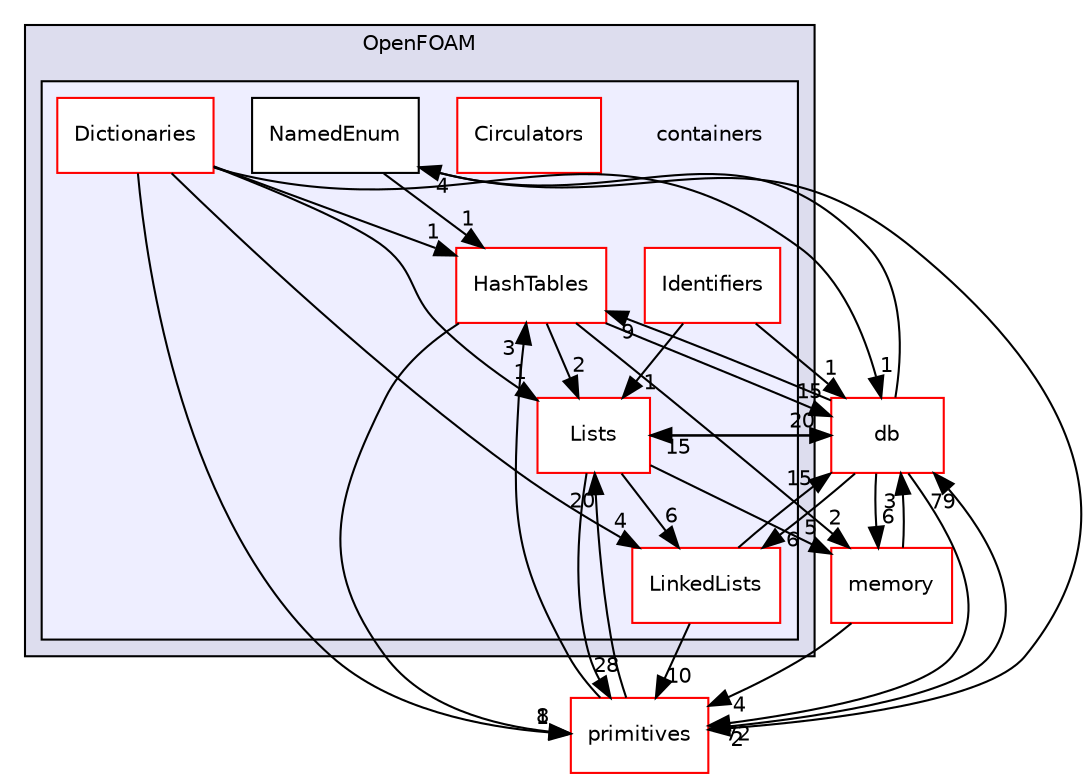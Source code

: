 digraph "src/OpenFOAM/containers" {
  bgcolor=transparent;
  compound=true
  node [ fontsize="10", fontname="Helvetica"];
  edge [ labelfontsize="10", labelfontname="Helvetica"];
  subgraph clusterdir_c5473ff19b20e6ec4dfe5c310b3778a8 {
    graph [ bgcolor="#ddddee", pencolor="black", label="OpenFOAM" fontname="Helvetica", fontsize="10", URL="dir_c5473ff19b20e6ec4dfe5c310b3778a8.html"]
  subgraph clusterdir_19d0872053bde092be81d7fe3f56cbf7 {
    graph [ bgcolor="#eeeeff", pencolor="black", label="" URL="dir_19d0872053bde092be81d7fe3f56cbf7.html"];
    dir_19d0872053bde092be81d7fe3f56cbf7 [shape=plaintext label="containers"];
    dir_95a7e81c1594d83c19708405d7dbc74d [shape=box label="Circulators" color="red" fillcolor="white" style="filled" URL="dir_95a7e81c1594d83c19708405d7dbc74d.html"];
    dir_4f2e58bca614b0b5e09a6a47af6ca3c2 [shape=box label="Dictionaries" color="red" fillcolor="white" style="filled" URL="dir_4f2e58bca614b0b5e09a6a47af6ca3c2.html"];
    dir_46dbcbff8acc0ae94a21b2306d4033de [shape=box label="HashTables" color="red" fillcolor="white" style="filled" URL="dir_46dbcbff8acc0ae94a21b2306d4033de.html"];
    dir_7b02221aae33c3dde3ca692245a81729 [shape=box label="Identifiers" color="red" fillcolor="white" style="filled" URL="dir_7b02221aae33c3dde3ca692245a81729.html"];
    dir_1ceeb2d59d8f320bd70a3a0eeca6c137 [shape=box label="LinkedLists" color="red" fillcolor="white" style="filled" URL="dir_1ceeb2d59d8f320bd70a3a0eeca6c137.html"];
    dir_f87fe3b02e96c330e8a853ff310f1666 [shape=box label="Lists" color="red" fillcolor="white" style="filled" URL="dir_f87fe3b02e96c330e8a853ff310f1666.html"];
    dir_3e6ead7d2846b6967f7dc155cd35bd88 [shape=box label="NamedEnum" color="black" fillcolor="white" style="filled" URL="dir_3e6ead7d2846b6967f7dc155cd35bd88.html"];
  }
  }
  dir_385a22dcc2f7120acb0f1a7a832b3b8d [shape=box label="memory" color="red" URL="dir_385a22dcc2f7120acb0f1a7a832b3b8d.html"];
  dir_63c634f7a7cfd679ac26c67fb30fc32f [shape=box label="db" color="red" URL="dir_63c634f7a7cfd679ac26c67fb30fc32f.html"];
  dir_3e50f45338116b169052b428016851aa [shape=box label="primitives" color="red" URL="dir_3e50f45338116b169052b428016851aa.html"];
  dir_385a22dcc2f7120acb0f1a7a832b3b8d->dir_63c634f7a7cfd679ac26c67fb30fc32f [headlabel="3", labeldistance=1.5 headhref="dir_002222_001954.html"];
  dir_385a22dcc2f7120acb0f1a7a832b3b8d->dir_3e50f45338116b169052b428016851aa [headlabel="4", labeldistance=1.5 headhref="dir_002222_002326.html"];
  dir_46dbcbff8acc0ae94a21b2306d4033de->dir_385a22dcc2f7120acb0f1a7a832b3b8d [headlabel="2", labeldistance=1.5 headhref="dir_001915_002222.html"];
  dir_46dbcbff8acc0ae94a21b2306d4033de->dir_63c634f7a7cfd679ac26c67fb30fc32f [headlabel="15", labeldistance=1.5 headhref="dir_001915_001954.html"];
  dir_46dbcbff8acc0ae94a21b2306d4033de->dir_3e50f45338116b169052b428016851aa [headlabel="8", labeldistance=1.5 headhref="dir_001915_002326.html"];
  dir_46dbcbff8acc0ae94a21b2306d4033de->dir_f87fe3b02e96c330e8a853ff310f1666 [headlabel="2", labeldistance=1.5 headhref="dir_001915_001934.html"];
  dir_3e6ead7d2846b6967f7dc155cd35bd88->dir_46dbcbff8acc0ae94a21b2306d4033de [headlabel="1", labeldistance=1.5 headhref="dir_001953_001915.html"];
  dir_3e6ead7d2846b6967f7dc155cd35bd88->dir_3e50f45338116b169052b428016851aa [headlabel="2", labeldistance=1.5 headhref="dir_001953_002326.html"];
  dir_63c634f7a7cfd679ac26c67fb30fc32f->dir_385a22dcc2f7120acb0f1a7a832b3b8d [headlabel="6", labeldistance=1.5 headhref="dir_001954_002222.html"];
  dir_63c634f7a7cfd679ac26c67fb30fc32f->dir_46dbcbff8acc0ae94a21b2306d4033de [headlabel="9", labeldistance=1.5 headhref="dir_001954_001915.html"];
  dir_63c634f7a7cfd679ac26c67fb30fc32f->dir_3e6ead7d2846b6967f7dc155cd35bd88 [headlabel="4", labeldistance=1.5 headhref="dir_001954_001953.html"];
  dir_63c634f7a7cfd679ac26c67fb30fc32f->dir_3e50f45338116b169052b428016851aa [headlabel="72", labeldistance=1.5 headhref="dir_001954_002326.html"];
  dir_63c634f7a7cfd679ac26c67fb30fc32f->dir_f87fe3b02e96c330e8a853ff310f1666 [headlabel="15", labeldistance=1.5 headhref="dir_001954_001934.html"];
  dir_63c634f7a7cfd679ac26c67fb30fc32f->dir_1ceeb2d59d8f320bd70a3a0eeca6c137 [headlabel="6", labeldistance=1.5 headhref="dir_001954_001924.html"];
  dir_3e50f45338116b169052b428016851aa->dir_46dbcbff8acc0ae94a21b2306d4033de [headlabel="3", labeldistance=1.5 headhref="dir_002326_001915.html"];
  dir_3e50f45338116b169052b428016851aa->dir_63c634f7a7cfd679ac26c67fb30fc32f [headlabel="79", labeldistance=1.5 headhref="dir_002326_001954.html"];
  dir_3e50f45338116b169052b428016851aa->dir_f87fe3b02e96c330e8a853ff310f1666 [headlabel="20", labeldistance=1.5 headhref="dir_002326_001934.html"];
  dir_f87fe3b02e96c330e8a853ff310f1666->dir_385a22dcc2f7120acb0f1a7a832b3b8d [headlabel="5", labeldistance=1.5 headhref="dir_001934_002222.html"];
  dir_f87fe3b02e96c330e8a853ff310f1666->dir_63c634f7a7cfd679ac26c67fb30fc32f [headlabel="20", labeldistance=1.5 headhref="dir_001934_001954.html"];
  dir_f87fe3b02e96c330e8a853ff310f1666->dir_3e50f45338116b169052b428016851aa [headlabel="28", labeldistance=1.5 headhref="dir_001934_002326.html"];
  dir_f87fe3b02e96c330e8a853ff310f1666->dir_1ceeb2d59d8f320bd70a3a0eeca6c137 [headlabel="6", labeldistance=1.5 headhref="dir_001934_001924.html"];
  dir_4f2e58bca614b0b5e09a6a47af6ca3c2->dir_46dbcbff8acc0ae94a21b2306d4033de [headlabel="1", labeldistance=1.5 headhref="dir_001908_001915.html"];
  dir_4f2e58bca614b0b5e09a6a47af6ca3c2->dir_63c634f7a7cfd679ac26c67fb30fc32f [headlabel="1", labeldistance=1.5 headhref="dir_001908_001954.html"];
  dir_4f2e58bca614b0b5e09a6a47af6ca3c2->dir_3e50f45338116b169052b428016851aa [headlabel="1", labeldistance=1.5 headhref="dir_001908_002326.html"];
  dir_4f2e58bca614b0b5e09a6a47af6ca3c2->dir_f87fe3b02e96c330e8a853ff310f1666 [headlabel="1", labeldistance=1.5 headhref="dir_001908_001934.html"];
  dir_4f2e58bca614b0b5e09a6a47af6ca3c2->dir_1ceeb2d59d8f320bd70a3a0eeca6c137 [headlabel="4", labeldistance=1.5 headhref="dir_001908_001924.html"];
  dir_1ceeb2d59d8f320bd70a3a0eeca6c137->dir_63c634f7a7cfd679ac26c67fb30fc32f [headlabel="15", labeldistance=1.5 headhref="dir_001924_001954.html"];
  dir_1ceeb2d59d8f320bd70a3a0eeca6c137->dir_3e50f45338116b169052b428016851aa [headlabel="10", labeldistance=1.5 headhref="dir_001924_002326.html"];
  dir_7b02221aae33c3dde3ca692245a81729->dir_63c634f7a7cfd679ac26c67fb30fc32f [headlabel="1", labeldistance=1.5 headhref="dir_001922_001954.html"];
  dir_7b02221aae33c3dde3ca692245a81729->dir_f87fe3b02e96c330e8a853ff310f1666 [headlabel="1", labeldistance=1.5 headhref="dir_001922_001934.html"];
}
